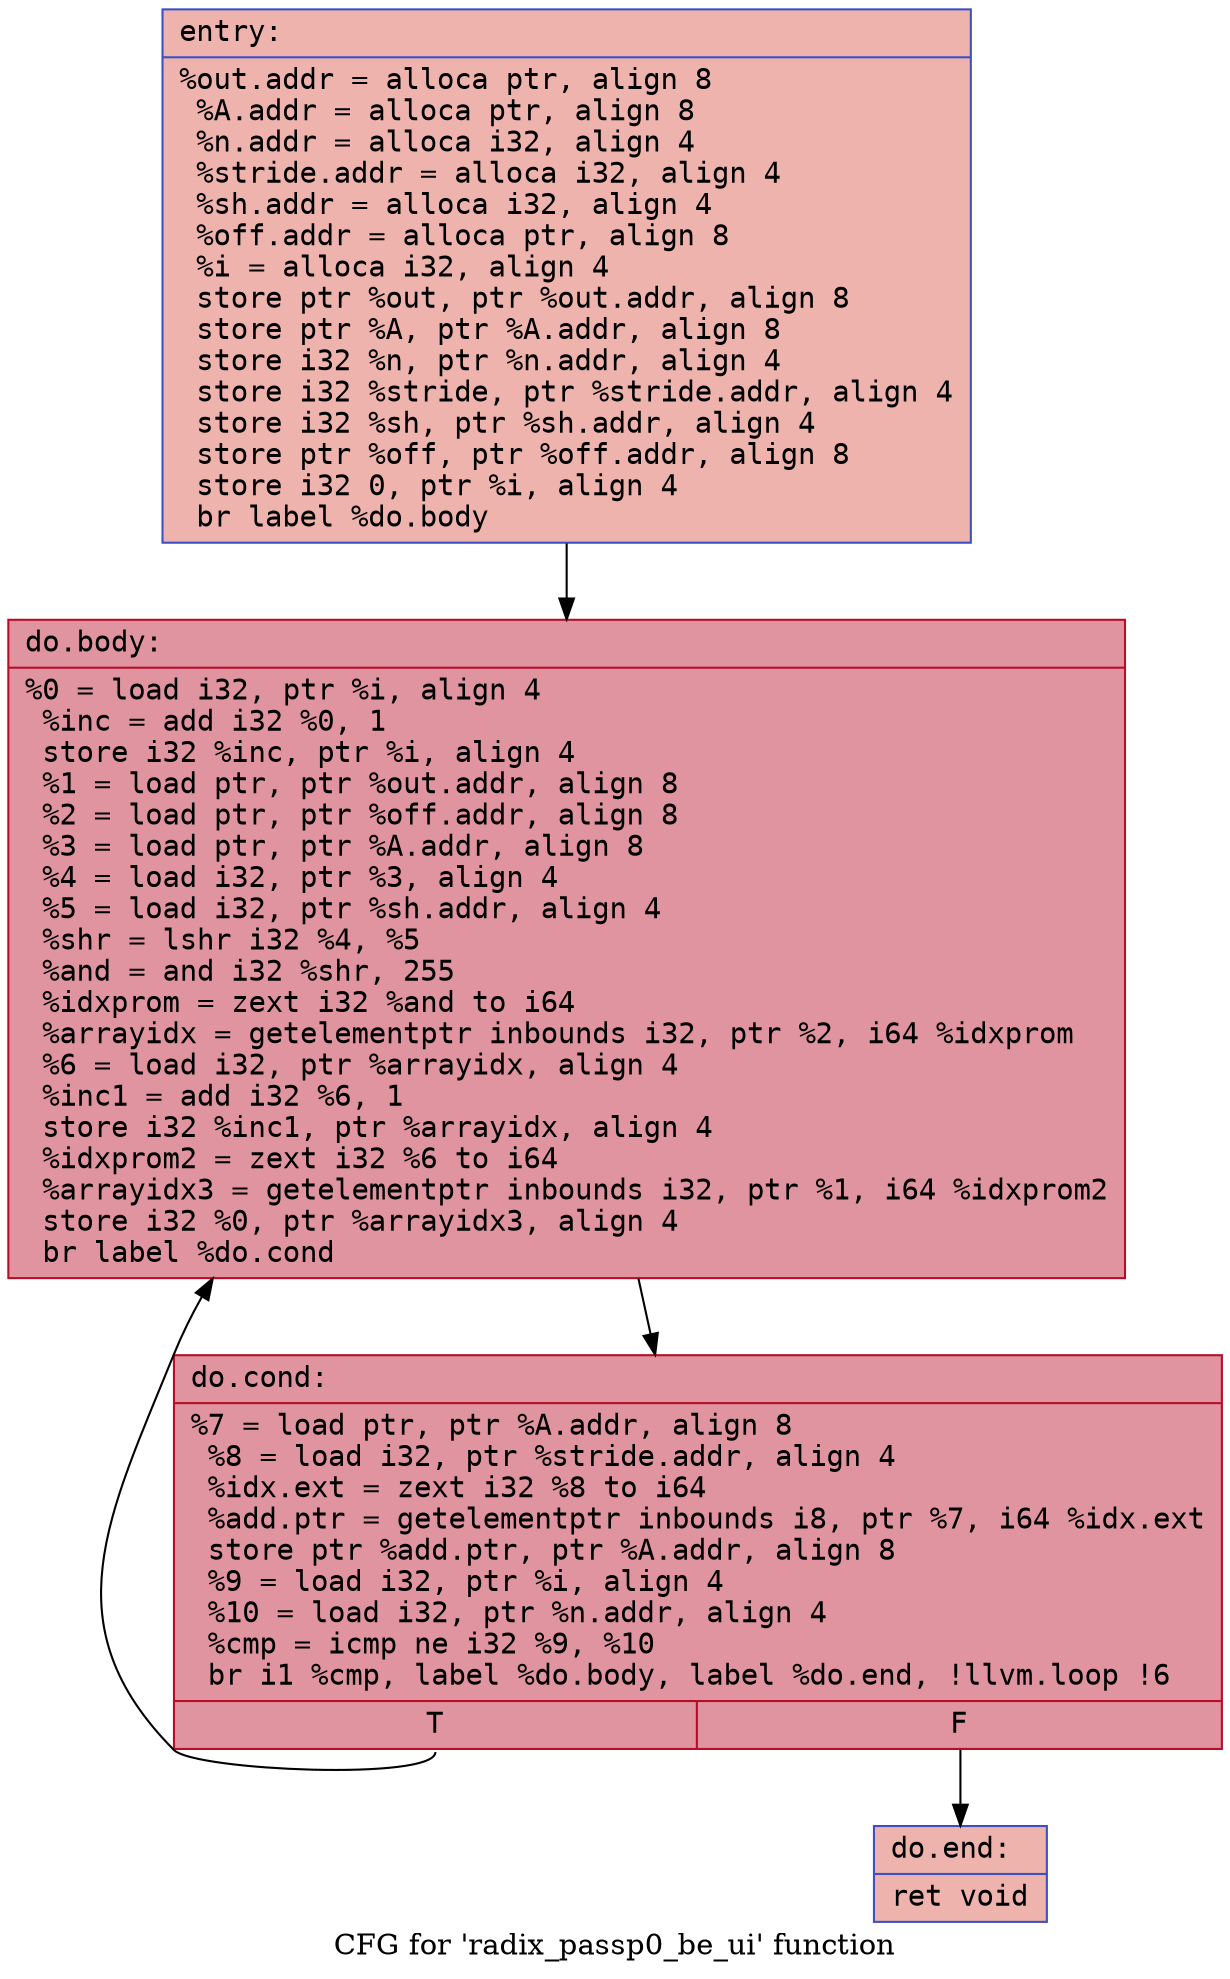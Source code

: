 digraph "CFG for 'radix_passp0_be_ui' function" {
	label="CFG for 'radix_passp0_be_ui' function";

	Node0x5564aae0cef0 [shape=record,color="#3d50c3ff", style=filled, fillcolor="#d6524470" fontname="Courier",label="{entry:\l|  %out.addr = alloca ptr, align 8\l  %A.addr = alloca ptr, align 8\l  %n.addr = alloca i32, align 4\l  %stride.addr = alloca i32, align 4\l  %sh.addr = alloca i32, align 4\l  %off.addr = alloca ptr, align 8\l  %i = alloca i32, align 4\l  store ptr %out, ptr %out.addr, align 8\l  store ptr %A, ptr %A.addr, align 8\l  store i32 %n, ptr %n.addr, align 4\l  store i32 %stride, ptr %stride.addr, align 4\l  store i32 %sh, ptr %sh.addr, align 4\l  store ptr %off, ptr %off.addr, align 8\l  store i32 0, ptr %i, align 4\l  br label %do.body\l}"];
	Node0x5564aae0cef0 -> Node0x5564aae0dbf0[tooltip="entry -> do.body\nProbability 100.00%" ];
	Node0x5564aae0dbf0 [shape=record,color="#b70d28ff", style=filled, fillcolor="#b70d2870" fontname="Courier",label="{do.body:\l|  %0 = load i32, ptr %i, align 4\l  %inc = add i32 %0, 1\l  store i32 %inc, ptr %i, align 4\l  %1 = load ptr, ptr %out.addr, align 8\l  %2 = load ptr, ptr %off.addr, align 8\l  %3 = load ptr, ptr %A.addr, align 8\l  %4 = load i32, ptr %3, align 4\l  %5 = load i32, ptr %sh.addr, align 4\l  %shr = lshr i32 %4, %5\l  %and = and i32 %shr, 255\l  %idxprom = zext i32 %and to i64\l  %arrayidx = getelementptr inbounds i32, ptr %2, i64 %idxprom\l  %6 = load i32, ptr %arrayidx, align 4\l  %inc1 = add i32 %6, 1\l  store i32 %inc1, ptr %arrayidx, align 4\l  %idxprom2 = zext i32 %6 to i64\l  %arrayidx3 = getelementptr inbounds i32, ptr %1, i64 %idxprom2\l  store i32 %0, ptr %arrayidx3, align 4\l  br label %do.cond\l}"];
	Node0x5564aae0dbf0 -> Node0x5564aae0e780[tooltip="do.body -> do.cond\nProbability 100.00%" ];
	Node0x5564aae0e780 [shape=record,color="#b70d28ff", style=filled, fillcolor="#b70d2870" fontname="Courier",label="{do.cond:\l|  %7 = load ptr, ptr %A.addr, align 8\l  %8 = load i32, ptr %stride.addr, align 4\l  %idx.ext = zext i32 %8 to i64\l  %add.ptr = getelementptr inbounds i8, ptr %7, i64 %idx.ext\l  store ptr %add.ptr, ptr %A.addr, align 8\l  %9 = load i32, ptr %i, align 4\l  %10 = load i32, ptr %n.addr, align 4\l  %cmp = icmp ne i32 %9, %10\l  br i1 %cmp, label %do.body, label %do.end, !llvm.loop !6\l|{<s0>T|<s1>F}}"];
	Node0x5564aae0e780:s0 -> Node0x5564aae0dbf0[tooltip="do.cond -> do.body\nProbability 96.88%" ];
	Node0x5564aae0e780:s1 -> Node0x5564aae0eea0[tooltip="do.cond -> do.end\nProbability 3.12%" ];
	Node0x5564aae0eea0 [shape=record,color="#3d50c3ff", style=filled, fillcolor="#d6524470" fontname="Courier",label="{do.end:\l|  ret void\l}"];
}

